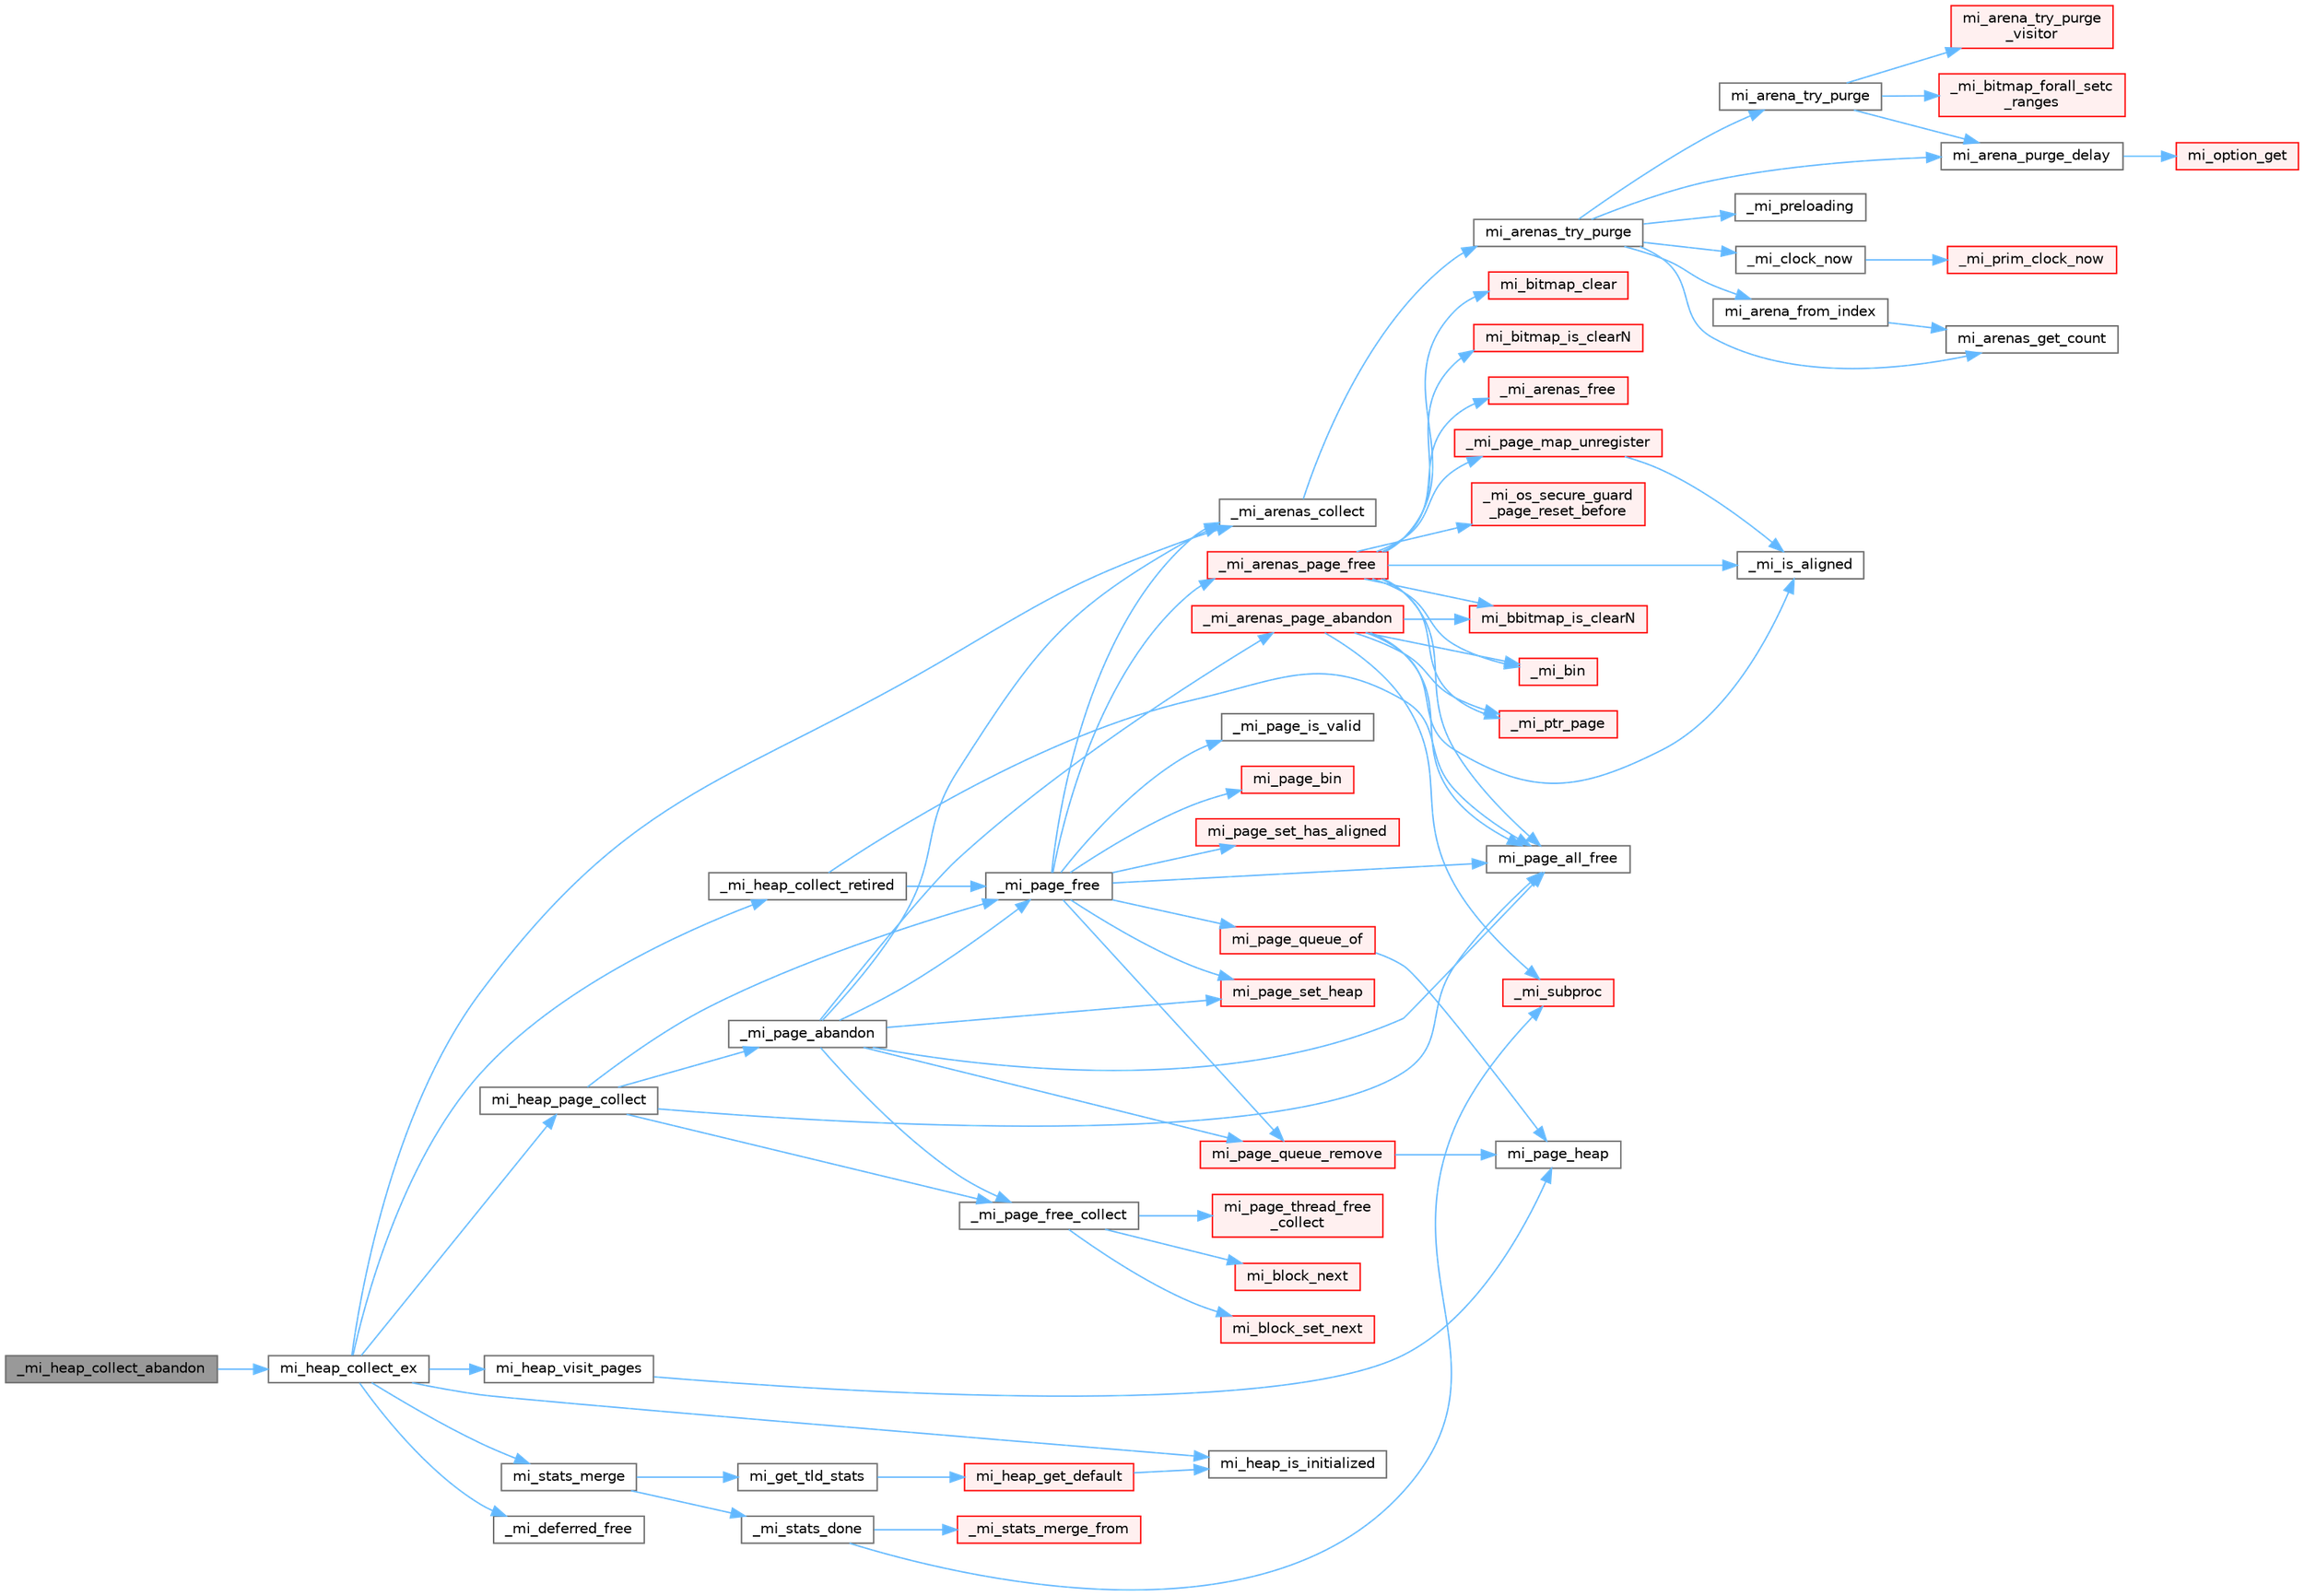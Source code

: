 digraph "_mi_heap_collect_abandon"
{
 // LATEX_PDF_SIZE
  bgcolor="transparent";
  edge [fontname=Helvetica,fontsize=10,labelfontname=Helvetica,labelfontsize=10];
  node [fontname=Helvetica,fontsize=10,shape=box,height=0.2,width=0.4];
  rankdir="LR";
  Node1 [id="Node000001",label="_mi_heap_collect_abandon",height=0.2,width=0.4,color="gray40", fillcolor="grey60", style="filled", fontcolor="black",tooltip=" "];
  Node1 -> Node2 [id="edge1_Node000001_Node000002",color="steelblue1",style="solid",tooltip=" "];
  Node2 [id="Node000002",label="mi_heap_collect_ex",height=0.2,width=0.4,color="grey40", fillcolor="white", style="filled",URL="$heap_8c.html#a13231466662ebaf79b77c254d4c7f389",tooltip=" "];
  Node2 -> Node3 [id="edge2_Node000002_Node000003",color="steelblue1",style="solid",tooltip=" "];
  Node3 [id="Node000003",label="_mi_arenas_collect",height=0.2,width=0.4,color="grey40", fillcolor="white", style="filled",URL="$arena_8c.html#a6f7e5b0577ff900eb89e76701c43672f",tooltip=" "];
  Node3 -> Node4 [id="edge3_Node000003_Node000004",color="steelblue1",style="solid",tooltip=" "];
  Node4 [id="Node000004",label="mi_arenas_try_purge",height=0.2,width=0.4,color="grey40", fillcolor="white", style="filled",URL="$arena_8c.html#ac997f1c19808513c9d007b6d1877a349",tooltip=" "];
  Node4 -> Node5 [id="edge4_Node000004_Node000005",color="steelblue1",style="solid",tooltip=" "];
  Node5 [id="Node000005",label="_mi_clock_now",height=0.2,width=0.4,color="grey40", fillcolor="white", style="filled",URL="$stats_8c.html#a93c8529a1e3131fd656d6d3fa42198ee",tooltip=" "];
  Node5 -> Node6 [id="edge5_Node000005_Node000006",color="steelblue1",style="solid",tooltip=" "];
  Node6 [id="Node000006",label="_mi_prim_clock_now",height=0.2,width=0.4,color="red", fillcolor="#FFF0F0", style="filled",URL="$windows_2prim_8c.html#a9a1effe54aac3a8c248f0eceea1d5b63",tooltip=" "];
  Node4 -> Node8 [id="edge6_Node000004_Node000008",color="steelblue1",style="solid",tooltip=" "];
  Node8 [id="Node000008",label="_mi_preloading",height=0.2,width=0.4,color="grey40", fillcolor="white", style="filled",URL="$_e_a_s_t_l_2packages_2mimalloc_2src_2init_8c.html#a404be8b4c0576588270fde0b2a4d7832",tooltip=" "];
  Node4 -> Node9 [id="edge7_Node000004_Node000009",color="steelblue1",style="solid",tooltip=" "];
  Node9 [id="Node000009",label="mi_arena_from_index",height=0.2,width=0.4,color="grey40", fillcolor="white", style="filled",URL="$arena_8c.html#a36f786226917589e0170b8cc5a3b1422",tooltip=" "];
  Node9 -> Node10 [id="edge8_Node000009_Node000010",color="steelblue1",style="solid",tooltip=" "];
  Node10 [id="Node000010",label="mi_arenas_get_count",height=0.2,width=0.4,color="grey40", fillcolor="white", style="filled",URL="$arena_8c.html#a53b7d8b069c573f5648477176a595148",tooltip=" "];
  Node4 -> Node11 [id="edge9_Node000004_Node000011",color="steelblue1",style="solid",tooltip=" "];
  Node11 [id="Node000011",label="mi_arena_purge_delay",height=0.2,width=0.4,color="grey40", fillcolor="white", style="filled",URL="$arena_8c.html#abf54c4e28e45932723209cba84f05ce3",tooltip=" "];
  Node11 -> Node12 [id="edge10_Node000011_Node000012",color="steelblue1",style="solid",tooltip=" "];
  Node12 [id="Node000012",label="mi_option_get",height=0.2,width=0.4,color="red", fillcolor="#FFF0F0", style="filled",URL="$group__options.html#ga7e8af195cc81d3fa64ccf2662caa565a",tooltip=" "];
  Node4 -> Node46 [id="edge11_Node000004_Node000046",color="steelblue1",style="solid",tooltip=" "];
  Node46 [id="Node000046",label="mi_arena_try_purge",height=0.2,width=0.4,color="grey40", fillcolor="white", style="filled",URL="$arena_8c.html#a5b43de7eba76b5563dcf32a1dc823eed",tooltip=" "];
  Node46 -> Node47 [id="edge12_Node000046_Node000047",color="steelblue1",style="solid",tooltip=" "];
  Node47 [id="Node000047",label="_mi_bitmap_forall_setc\l_ranges",height=0.2,width=0.4,color="red", fillcolor="#FFF0F0", style="filled",URL="$bitmap_8c.html#a48ab4eea9d7b3ac453303f475d57d279",tooltip=" "];
  Node46 -> Node11 [id="edge13_Node000046_Node000011",color="steelblue1",style="solid",tooltip=" "];
  Node46 -> Node64 [id="edge14_Node000046_Node000064",color="steelblue1",style="solid",tooltip=" "];
  Node64 [id="Node000064",label="mi_arena_try_purge\l_visitor",height=0.2,width=0.4,color="red", fillcolor="#FFF0F0", style="filled",URL="$arena_8c.html#aac65c77e90790790d53ef6beb3032af9",tooltip=" "];
  Node4 -> Node10 [id="edge15_Node000004_Node000010",color="steelblue1",style="solid",tooltip=" "];
  Node2 -> Node131 [id="edge16_Node000002_Node000131",color="steelblue1",style="solid",tooltip=" "];
  Node131 [id="Node000131",label="_mi_deferred_free",height=0.2,width=0.4,color="grey40", fillcolor="white", style="filled",URL="$_e_a_s_t_l_2packages_2mimalloc_2include_2mimalloc_2internal_8h.html#aede81c520000cbb08ad669e096c94d51",tooltip=" "];
  Node2 -> Node132 [id="edge17_Node000002_Node000132",color="steelblue1",style="solid",tooltip=" "];
  Node132 [id="Node000132",label="_mi_heap_collect_retired",height=0.2,width=0.4,color="grey40", fillcolor="white", style="filled",URL="$page_8c.html#abc5253b4341c8d7eab888068e4f9b951",tooltip=" "];
  Node132 -> Node133 [id="edge18_Node000132_Node000133",color="steelblue1",style="solid",tooltip=" "];
  Node133 [id="Node000133",label="_mi_page_free",height=0.2,width=0.4,color="grey40", fillcolor="white", style="filled",URL="$page_8c.html#a1c5c78a8becee842d5b9444a2ee67a3b",tooltip=" "];
  Node133 -> Node3 [id="edge19_Node000133_Node000003",color="steelblue1",style="solid",tooltip=" "];
  Node133 -> Node134 [id="edge20_Node000133_Node000134",color="steelblue1",style="solid",tooltip=" "];
  Node134 [id="Node000134",label="_mi_arenas_page_free",height=0.2,width=0.4,color="red", fillcolor="#FFF0F0", style="filled",URL="$arena_8c.html#a5c704481ee56f6588f680987f4359d45",tooltip=" "];
  Node134 -> Node135 [id="edge21_Node000134_Node000135",color="steelblue1",style="solid",tooltip=" "];
  Node135 [id="Node000135",label="_mi_arenas_free",height=0.2,width=0.4,color="red", fillcolor="#FFF0F0", style="filled",URL="$arena_8c.html#af53fcdaf8975de25beee4cd536d92c30",tooltip=" "];
  Node134 -> Node159 [id="edge22_Node000134_Node000159",color="steelblue1",style="solid",tooltip=" "];
  Node159 [id="Node000159",label="_mi_bin",height=0.2,width=0.4,color="red", fillcolor="#FFF0F0", style="filled",URL="$page-queue_8c.html#a0d92abe27db4a21968468b2fe73473d6",tooltip=" "];
  Node134 -> Node143 [id="edge23_Node000134_Node000143",color="steelblue1",style="solid",tooltip=" "];
  Node143 [id="Node000143",label="_mi_is_aligned",height=0.2,width=0.4,color="grey40", fillcolor="white", style="filled",URL="$_e_a_s_t_l_2packages_2mimalloc_2include_2mimalloc_2internal_8h.html#ad446ae4d82cbdbd78dfbe46fa2330555",tooltip=" "];
  Node134 -> Node165 [id="edge24_Node000134_Node000165",color="steelblue1",style="solid",tooltip=" "];
  Node165 [id="Node000165",label="_mi_os_secure_guard\l_page_reset_before",height=0.2,width=0.4,color="red", fillcolor="#FFF0F0", style="filled",URL="$os_8c.html#a38495bcffe21853c689afaf71f868e57",tooltip=" "];
  Node134 -> Node172 [id="edge25_Node000134_Node000172",color="steelblue1",style="solid",tooltip=" "];
  Node172 [id="Node000172",label="_mi_page_map_unregister",height=0.2,width=0.4,color="red", fillcolor="#FFF0F0", style="filled",URL="$page-map_8c.html#acaa462c1ea83f87793a85ca0046e6338",tooltip=" "];
  Node172 -> Node143 [id="edge26_Node000172_Node000143",color="steelblue1",style="solid",tooltip=" "];
  Node134 -> Node210 [id="edge27_Node000134_Node000210",color="steelblue1",style="solid",tooltip=" "];
  Node210 [id="Node000210",label="_mi_ptr_page",height=0.2,width=0.4,color="red", fillcolor="#FFF0F0", style="filled",URL="$_e_a_s_t_l_2packages_2mimalloc_2include_2mimalloc_2internal_8h.html#acd84a462a2045538d19ecc56e6cc29f6",tooltip=" "];
  Node134 -> Node84 [id="edge28_Node000134_Node000084",color="steelblue1",style="solid",tooltip=" "];
  Node84 [id="Node000084",label="mi_bbitmap_is_clearN",height=0.2,width=0.4,color="red", fillcolor="#FFF0F0", style="filled",URL="$bitmap_8h.html#a5424318442a5d1f904eab0d157bc777e",tooltip=" "];
  Node134 -> Node215 [id="edge29_Node000134_Node000215",color="steelblue1",style="solid",tooltip=" "];
  Node215 [id="Node000215",label="mi_bitmap_clear",height=0.2,width=0.4,color="red", fillcolor="#FFF0F0", style="filled",URL="$bitmap_8c.html#a8307caae564be5c0c96d17562ce1291b",tooltip=" "];
  Node134 -> Node128 [id="edge30_Node000134_Node000128",color="steelblue1",style="solid",tooltip=" "];
  Node128 [id="Node000128",label="mi_bitmap_is_clearN",height=0.2,width=0.4,color="red", fillcolor="#FFF0F0", style="filled",URL="$bitmap_8h.html#af936c34984e522b68823945d71373534",tooltip=" "];
  Node134 -> Node217 [id="edge31_Node000134_Node000217",color="steelblue1",style="solid",tooltip=" "];
  Node217 [id="Node000217",label="mi_page_all_free",height=0.2,width=0.4,color="grey40", fillcolor="white", style="filled",URL="$_e_a_s_t_l_2packages_2mimalloc_2include_2mimalloc_2internal_8h.html#adfd6d23350810ca36986ffbc5459c93d",tooltip=" "];
  Node133 -> Node227 [id="edge32_Node000133_Node000227",color="steelblue1",style="solid",tooltip=" "];
  Node227 [id="Node000227",label="_mi_page_is_valid",height=0.2,width=0.4,color="grey40", fillcolor="white", style="filled",URL="$_e_a_s_t_l_2packages_2mimalloc_2include_2mimalloc_2internal_8h.html#af1d572618734511626662f9f7befb8e9",tooltip=" "];
  Node133 -> Node217 [id="edge33_Node000133_Node000217",color="steelblue1",style="solid",tooltip=" "];
  Node133 -> Node228 [id="edge34_Node000133_Node000228",color="steelblue1",style="solid",tooltip=" "];
  Node228 [id="Node000228",label="mi_page_bin",height=0.2,width=0.4,color="red", fillcolor="#FFF0F0", style="filled",URL="$page-queue_8c.html#a9ffcf338faf74ed684dc0859345b4d6e",tooltip=" "];
  Node133 -> Node233 [id="edge35_Node000133_Node000233",color="steelblue1",style="solid",tooltip=" "];
  Node233 [id="Node000233",label="mi_page_queue_of",height=0.2,width=0.4,color="red", fillcolor="#FFF0F0", style="filled",URL="$page-queue_8c.html#a59942bb22e34833289b85a5c70d81f97",tooltip=" "];
  Node233 -> Node237 [id="edge36_Node000233_Node000237",color="steelblue1",style="solid",tooltip=" "];
  Node237 [id="Node000237",label="mi_page_heap",height=0.2,width=0.4,color="grey40", fillcolor="white", style="filled",URL="$_e_a_s_t_l_2packages_2mimalloc_2include_2mimalloc_2internal_8h.html#a35ba87308ac94f73791017e50d3ab4c7",tooltip=" "];
  Node133 -> Node238 [id="edge37_Node000133_Node000238",color="steelblue1",style="solid",tooltip=" "];
  Node238 [id="Node000238",label="mi_page_queue_remove",height=0.2,width=0.4,color="red", fillcolor="#FFF0F0", style="filled",URL="$page-queue_8c.html#a01485cfc5cb05536f09df6d4d386fd28",tooltip=" "];
  Node238 -> Node237 [id="edge38_Node000238_Node000237",color="steelblue1",style="solid",tooltip=" "];
  Node133 -> Node242 [id="edge39_Node000133_Node000242",color="steelblue1",style="solid",tooltip=" "];
  Node242 [id="Node000242",label="mi_page_set_has_aligned",height=0.2,width=0.4,color="red", fillcolor="#FFF0F0", style="filled",URL="$_e_a_s_t_l_2packages_2mimalloc_2include_2mimalloc_2internal_8h.html#a41000a967469e2e727f5f8670c8d37e1",tooltip=" "];
  Node133 -> Node243 [id="edge40_Node000133_Node000243",color="steelblue1",style="solid",tooltip=" "];
  Node243 [id="Node000243",label="mi_page_set_heap",height=0.2,width=0.4,color="red", fillcolor="#FFF0F0", style="filled",URL="$_e_a_s_t_l_2packages_2mimalloc_2include_2mimalloc_2internal_8h.html#a4f0664d2a3d9c81776a0f90311aef474",tooltip=" "];
  Node132 -> Node217 [id="edge41_Node000132_Node000217",color="steelblue1",style="solid",tooltip=" "];
  Node2 -> Node244 [id="edge42_Node000002_Node000244",color="steelblue1",style="solid",tooltip=" "];
  Node244 [id="Node000244",label="mi_heap_is_initialized",height=0.2,width=0.4,color="grey40", fillcolor="white", style="filled",URL="$_e_a_s_t_l_2packages_2mimalloc_2include_2mimalloc_2internal_8h.html#a320c7d8a15c57974d3b105558a2a55e6",tooltip=" "];
  Node2 -> Node245 [id="edge43_Node000002_Node000245",color="steelblue1",style="solid",tooltip=" "];
  Node245 [id="Node000245",label="mi_heap_page_collect",height=0.2,width=0.4,color="grey40", fillcolor="white", style="filled",URL="$heap_8c.html#a9873e3fab187aa9d658b87434ed8608c",tooltip=" "];
  Node245 -> Node246 [id="edge44_Node000245_Node000246",color="steelblue1",style="solid",tooltip=" "];
  Node246 [id="Node000246",label="_mi_page_abandon",height=0.2,width=0.4,color="grey40", fillcolor="white", style="filled",URL="$page_8c.html#a5659ebbee47f26d3a49e03e0c5f2da79",tooltip=" "];
  Node246 -> Node3 [id="edge45_Node000246_Node000003",color="steelblue1",style="solid",tooltip=" "];
  Node246 -> Node247 [id="edge46_Node000246_Node000247",color="steelblue1",style="solid",tooltip=" "];
  Node247 [id="Node000247",label="_mi_arenas_page_abandon",height=0.2,width=0.4,color="red", fillcolor="#FFF0F0", style="filled",URL="$arena_8c.html#a94794f8316131a0e247752751f30a059",tooltip=" "];
  Node247 -> Node159 [id="edge47_Node000247_Node000159",color="steelblue1",style="solid",tooltip=" "];
  Node247 -> Node143 [id="edge48_Node000247_Node000143",color="steelblue1",style="solid",tooltip=" "];
  Node247 -> Node210 [id="edge49_Node000247_Node000210",color="steelblue1",style="solid",tooltip=" "];
  Node247 -> Node250 [id="edge50_Node000247_Node000250",color="steelblue1",style="solid",tooltip=" "];
  Node250 [id="Node000250",label="_mi_subproc",height=0.2,width=0.4,color="red", fillcolor="#FFF0F0", style="filled",URL="$_e_a_s_t_l_2packages_2mimalloc_2src_2init_8c.html#ad7ba0b811f08490a3e64e9a7b3a03486",tooltip=" "];
  Node247 -> Node84 [id="edge51_Node000247_Node000084",color="steelblue1",style="solid",tooltip=" "];
  Node247 -> Node217 [id="edge52_Node000247_Node000217",color="steelblue1",style="solid",tooltip=" "];
  Node246 -> Node133 [id="edge53_Node000246_Node000133",color="steelblue1",style="solid",tooltip=" "];
  Node246 -> Node283 [id="edge54_Node000246_Node000283",color="steelblue1",style="solid",tooltip=" "];
  Node283 [id="Node000283",label="_mi_page_free_collect",height=0.2,width=0.4,color="grey40", fillcolor="white", style="filled",URL="$page_8c.html#ae2b78e1e45e4ac3db8102e9d333d2972",tooltip=" "];
  Node283 -> Node284 [id="edge55_Node000283_Node000284",color="steelblue1",style="solid",tooltip=" "];
  Node284 [id="Node000284",label="mi_block_next",height=0.2,width=0.4,color="red", fillcolor="#FFF0F0", style="filled",URL="$_e_a_s_t_l_2packages_2mimalloc_2include_2mimalloc_2internal_8h.html#aaa5daf3a8b3db89666b6861cbb1e2f96",tooltip=" "];
  Node283 -> Node290 [id="edge56_Node000283_Node000290",color="steelblue1",style="solid",tooltip=" "];
  Node290 [id="Node000290",label="mi_block_set_next",height=0.2,width=0.4,color="red", fillcolor="#FFF0F0", style="filled",URL="$_e_a_s_t_l_2packages_2mimalloc_2include_2mimalloc_2internal_8h.html#ac7b440a922454c163ed1139aac9b946d",tooltip=" "];
  Node283 -> Node294 [id="edge57_Node000283_Node000294",color="steelblue1",style="solid",tooltip=" "];
  Node294 [id="Node000294",label="mi_page_thread_free\l_collect",height=0.2,width=0.4,color="red", fillcolor="#FFF0F0", style="filled",URL="$page_8c.html#a295cb69a2c761ab5f15f2defe7fb31fe",tooltip=" "];
  Node246 -> Node217 [id="edge58_Node000246_Node000217",color="steelblue1",style="solid",tooltip=" "];
  Node246 -> Node238 [id="edge59_Node000246_Node000238",color="steelblue1",style="solid",tooltip=" "];
  Node246 -> Node243 [id="edge60_Node000246_Node000243",color="steelblue1",style="solid",tooltip=" "];
  Node245 -> Node133 [id="edge61_Node000245_Node000133",color="steelblue1",style="solid",tooltip=" "];
  Node245 -> Node283 [id="edge62_Node000245_Node000283",color="steelblue1",style="solid",tooltip=" "];
  Node245 -> Node217 [id="edge63_Node000245_Node000217",color="steelblue1",style="solid",tooltip=" "];
  Node2 -> Node300 [id="edge64_Node000002_Node000300",color="steelblue1",style="solid",tooltip=" "];
  Node300 [id="Node000300",label="mi_heap_visit_pages",height=0.2,width=0.4,color="grey40", fillcolor="white", style="filled",URL="$heap_8c.html#aaf0ac2b53e4e2e6abcbbcd10faf21b11",tooltip=" "];
  Node300 -> Node237 [id="edge65_Node000300_Node000237",color="steelblue1",style="solid",tooltip=" "];
  Node2 -> Node301 [id="edge66_Node000002_Node000301",color="steelblue1",style="solid",tooltip=" "];
  Node301 [id="Node000301",label="mi_stats_merge",height=0.2,width=0.4,color="grey40", fillcolor="white", style="filled",URL="$group__extended.html#ga854b1de8cb067c7316286c28b2fcd3d1",tooltip="Merge thread local statistics with the main statistics and reset."];
  Node301 -> Node302 [id="edge67_Node000301_Node000302",color="steelblue1",style="solid",tooltip=" "];
  Node302 [id="Node000302",label="_mi_stats_done",height=0.2,width=0.4,color="grey40", fillcolor="white", style="filled",URL="$stats_8c.html#a9e3bc7b58618b64edab4ad29371b2163",tooltip=" "];
  Node302 -> Node303 [id="edge68_Node000302_Node000303",color="steelblue1",style="solid",tooltip=" "];
  Node303 [id="Node000303",label="_mi_stats_merge_from",height=0.2,width=0.4,color="red", fillcolor="#FFF0F0", style="filled",URL="$stats_8c.html#a92541ad4e6f15267c0c3630e5b693b1a",tooltip=" "];
  Node302 -> Node250 [id="edge69_Node000302_Node000250",color="steelblue1",style="solid",tooltip=" "];
  Node301 -> Node307 [id="edge70_Node000301_Node000307",color="steelblue1",style="solid",tooltip=" "];
  Node307 [id="Node000307",label="mi_get_tld_stats",height=0.2,width=0.4,color="grey40", fillcolor="white", style="filled",URL="$stats_8c.html#a0a1d15603c93612dc2c610ca37c433db",tooltip=" "];
  Node307 -> Node308 [id="edge71_Node000307_Node000308",color="steelblue1",style="solid",tooltip=" "];
  Node308 [id="Node000308",label="mi_heap_get_default",height=0.2,width=0.4,color="red", fillcolor="#FFF0F0", style="filled",URL="$group__heap.html#ga14c667a6e2c5d28762d8cb7d4e057909",tooltip=" "];
  Node308 -> Node244 [id="edge72_Node000308_Node000244",color="steelblue1",style="solid",tooltip=" "];
}
